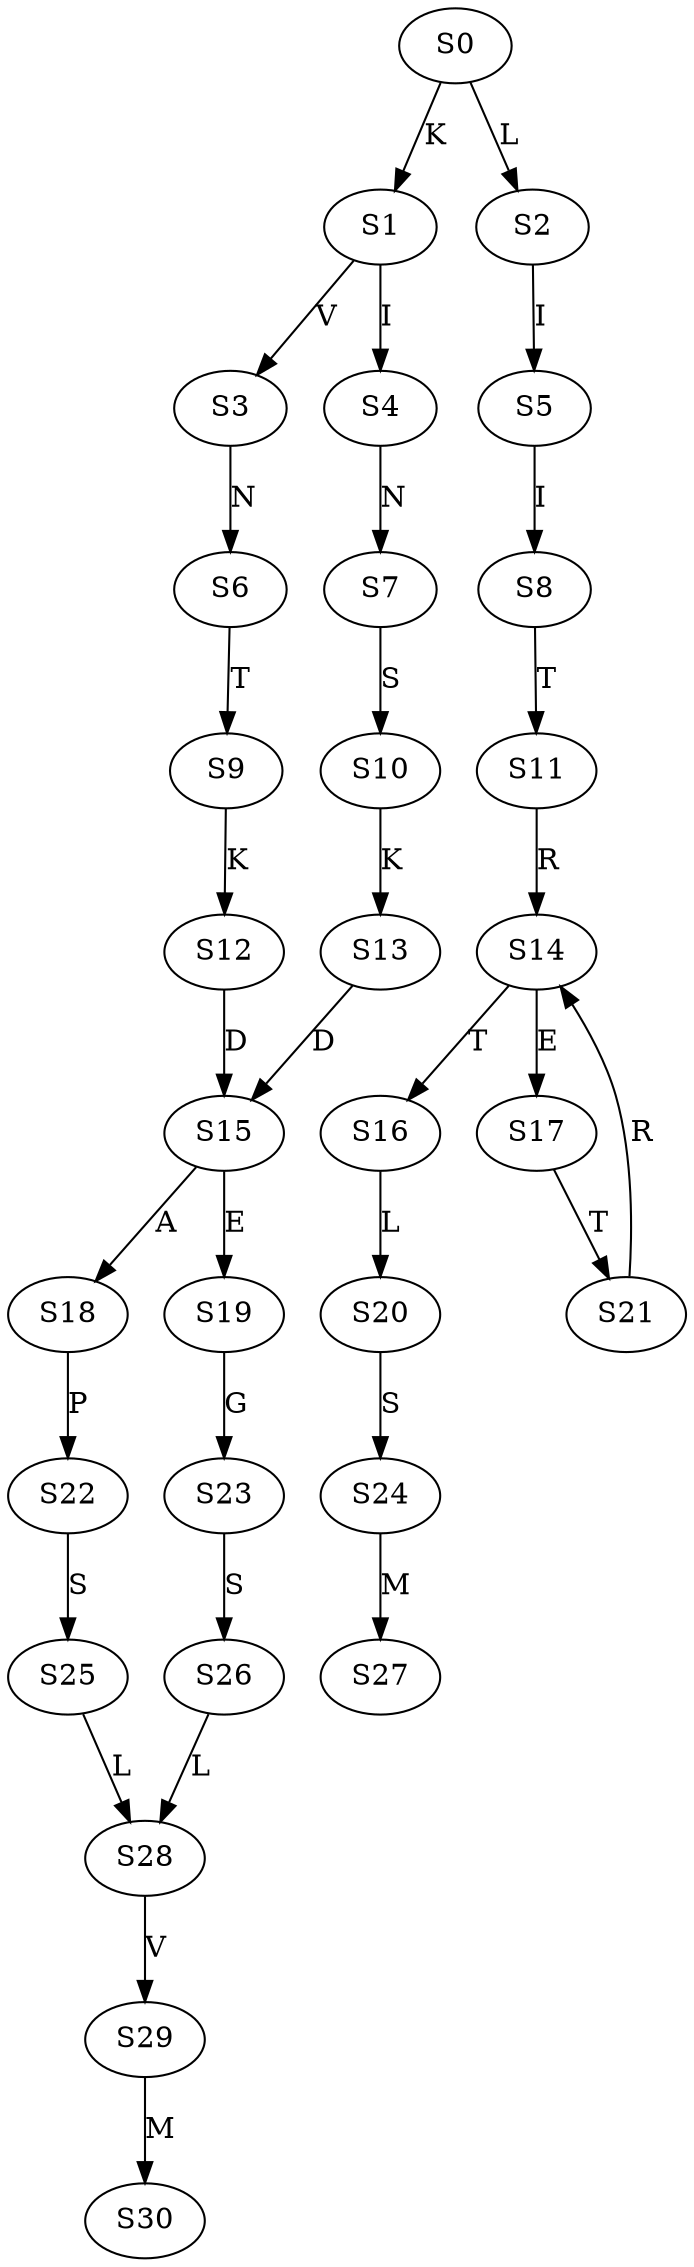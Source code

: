 strict digraph  {
	S0 -> S1 [ label = K ];
	S0 -> S2 [ label = L ];
	S1 -> S3 [ label = V ];
	S1 -> S4 [ label = I ];
	S2 -> S5 [ label = I ];
	S3 -> S6 [ label = N ];
	S4 -> S7 [ label = N ];
	S5 -> S8 [ label = I ];
	S6 -> S9 [ label = T ];
	S7 -> S10 [ label = S ];
	S8 -> S11 [ label = T ];
	S9 -> S12 [ label = K ];
	S10 -> S13 [ label = K ];
	S11 -> S14 [ label = R ];
	S12 -> S15 [ label = D ];
	S13 -> S15 [ label = D ];
	S14 -> S16 [ label = T ];
	S14 -> S17 [ label = E ];
	S15 -> S18 [ label = A ];
	S15 -> S19 [ label = E ];
	S16 -> S20 [ label = L ];
	S17 -> S21 [ label = T ];
	S18 -> S22 [ label = P ];
	S19 -> S23 [ label = G ];
	S20 -> S24 [ label = S ];
	S21 -> S14 [ label = R ];
	S22 -> S25 [ label = S ];
	S23 -> S26 [ label = S ];
	S24 -> S27 [ label = M ];
	S25 -> S28 [ label = L ];
	S26 -> S28 [ label = L ];
	S28 -> S29 [ label = V ];
	S29 -> S30 [ label = M ];
}
